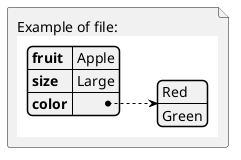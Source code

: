 {
  "sha1": "7gsmj9c024tg564jfd0psvsyfa05cbm",
  "insertion": {
    "when": "2024-05-30T20:48:21.202Z",
    "url": "https://forum.plantuml.net/12609/json-diagrams-accept-json-diagram-diagram-embedded-diagram",
    "user": "plantuml@gmail.com"
  }
}
@startuml
file n [
Example of file:
{{json
{
   "fruit":"Apple",
   "size":"Large",
   "color": ["Red", "Green"]
}
}}
]
@enduml
